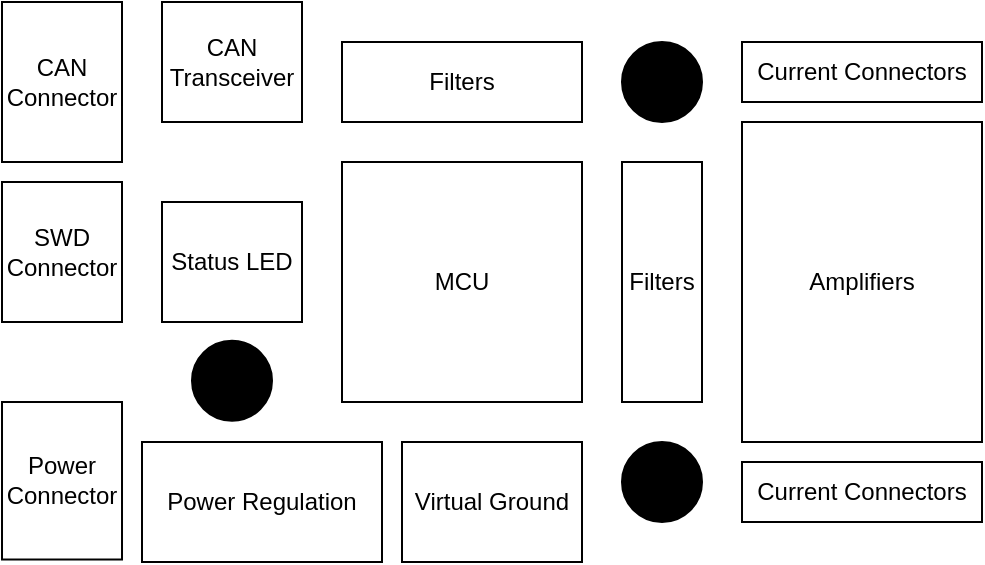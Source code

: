 <mxfile version="13.1.3" type="device"><diagram id="PUETRFOpMlhv6ro6ehBF" name="Page-1"><mxGraphModel dx="702" dy="501" grid="1" gridSize="10" guides="1" tooltips="1" connect="1" arrows="1" fold="1" page="1" pageScale="1" pageWidth="850" pageHeight="1100" math="0" shadow="0"><root><mxCell id="0"/><mxCell id="1" parent="0"/><mxCell id="gocMwxoMSAUjRqUv1DrD-1" value="MCU" style="rounded=0;whiteSpace=wrap;html=1;" vertex="1" parent="1"><mxGeometry x="200" y="120" width="120" height="120" as="geometry"/></mxCell><mxCell id="gocMwxoMSAUjRqUv1DrD-2" value="Filters" style="rounded=0;whiteSpace=wrap;html=1;horizontal=1;" vertex="1" parent="1"><mxGeometry x="340" y="120" width="40" height="120" as="geometry"/></mxCell><mxCell id="gocMwxoMSAUjRqUv1DrD-3" value="Filters" style="rounded=0;whiteSpace=wrap;html=1;horizontal=1;" vertex="1" parent="1"><mxGeometry x="200" y="60" width="120" height="40" as="geometry"/></mxCell><mxCell id="gocMwxoMSAUjRqUv1DrD-5" value="Amplifiers" style="rounded=0;whiteSpace=wrap;html=1;" vertex="1" parent="1"><mxGeometry x="400" y="100" width="120" height="160" as="geometry"/></mxCell><mxCell id="gocMwxoMSAUjRqUv1DrD-6" value="Current Connectors" style="rounded=0;whiteSpace=wrap;html=1;" vertex="1" parent="1"><mxGeometry x="400" y="270" width="120" height="30" as="geometry"/></mxCell><mxCell id="gocMwxoMSAUjRqUv1DrD-7" value="Current Connectors" style="rounded=0;whiteSpace=wrap;html=1;" vertex="1" parent="1"><mxGeometry x="400" y="60" width="120" height="30" as="geometry"/></mxCell><mxCell id="gocMwxoMSAUjRqUv1DrD-8" value="Virtual Ground" style="rounded=0;whiteSpace=wrap;html=1;" vertex="1" parent="1"><mxGeometry x="230" y="260" width="90" height="60" as="geometry"/></mxCell><mxCell id="gocMwxoMSAUjRqUv1DrD-9" value="Power Regulation" style="rounded=0;whiteSpace=wrap;html=1;" vertex="1" parent="1"><mxGeometry x="100" y="260" width="120" height="60" as="geometry"/></mxCell><mxCell id="gocMwxoMSAUjRqUv1DrD-10" value="Status LED" style="rounded=0;whiteSpace=wrap;html=1;" vertex="1" parent="1"><mxGeometry x="110" y="140" width="70" height="60" as="geometry"/></mxCell><mxCell id="gocMwxoMSAUjRqUv1DrD-11" value="CAN Transceiver" style="rounded=0;whiteSpace=wrap;html=1;" vertex="1" parent="1"><mxGeometry x="110" y="40" width="70" height="60" as="geometry"/></mxCell><mxCell id="gocMwxoMSAUjRqUv1DrD-12" value="CAN Connector" style="rounded=0;whiteSpace=wrap;html=1;horizontal=0;rotation=90;" vertex="1" parent="1"><mxGeometry x="20" y="50" width="80" height="60" as="geometry"/></mxCell><mxCell id="gocMwxoMSAUjRqUv1DrD-13" value="SWD Connector" style="rounded=0;whiteSpace=wrap;html=1;horizontal=0;rotation=90;" vertex="1" parent="1"><mxGeometry x="25" y="135" width="70" height="60" as="geometry"/></mxCell><mxCell id="gocMwxoMSAUjRqUv1DrD-14" value="Power Connector" style="rounded=0;whiteSpace=wrap;html=1;horizontal=0;rotation=90;" vertex="1" parent="1"><mxGeometry x="20.63" y="249.38" width="78.75" height="60" as="geometry"/></mxCell><mxCell id="gocMwxoMSAUjRqUv1DrD-15" value="" style="ellipse;whiteSpace=wrap;html=1;aspect=fixed;labelBackgroundColor=#000000;fillColor=#000000;" vertex="1" parent="1"><mxGeometry x="340" y="260" width="40" height="40" as="geometry"/></mxCell><mxCell id="gocMwxoMSAUjRqUv1DrD-16" value="" style="ellipse;whiteSpace=wrap;html=1;aspect=fixed;labelBackgroundColor=#000000;fillColor=#000000;" vertex="1" parent="1"><mxGeometry x="340" y="60" width="40" height="40" as="geometry"/></mxCell><mxCell id="gocMwxoMSAUjRqUv1DrD-17" value="" style="ellipse;whiteSpace=wrap;html=1;aspect=fixed;labelBackgroundColor=#000000;fillColor=#000000;" vertex="1" parent="1"><mxGeometry x="125" y="209.38" width="40" height="40" as="geometry"/></mxCell></root></mxGraphModel></diagram></mxfile>